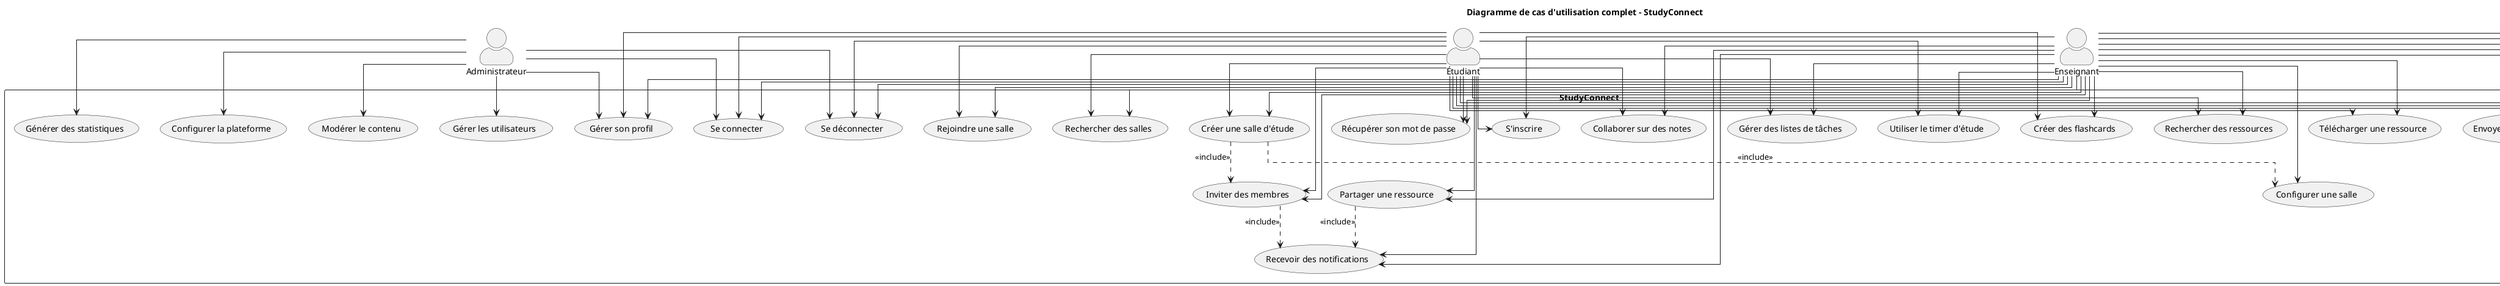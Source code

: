 @startuml annexes_uml_use_case_full
skinparam actorStyle awesome
skinparam handwritten false
skinparam shadowing false
skinparam packageStyle rectangle
skinparam linetype ortho
skinparam backgroundColor white

title Diagramme de cas d'utilisation complet - StudyConnect

actor "Étudiant" as Student
actor "Enseignant" as Teacher
actor "Administrateur" as Admin

rectangle StudyConnect {
  ' Gestion des utilisateurs
  usecase "S'inscrire" as UC1
  usecase "Se connecter" as UC2
  usecase "Gérer son profil" as UC3
  usecase "Récupérer son mot de passe" as UC4
  usecase "Se déconnecter" as UC5
  
  ' Gestion des salles d'étude
  usecase "Créer une salle d'étude" as UC6
  usecase "Configurer une salle" as UC7
  usecase "Rechercher des salles" as UC8
  usecase "Rejoindre une salle" as UC9
  usecase "Inviter des membres" as UC10
  usecase "Gérer les membres" as UC11
  
  ' Communication
  usecase "Envoyer des messages" as UC12
  usecase "Voir les membres actifs" as UC13
  usecase "Recevoir des notifications" as UC14
  usecase "Envoyer des messages privés" as UC15
  
  ' Ressources
  usecase "Partager une ressource" as UC16
  usecase "Télécharger une ressource" as UC17
  usecase "Organiser les ressources" as UC18
  usecase "Rechercher des ressources" as UC19
  
  ' Outils d'apprentissage
  usecase "Créer des flashcards" as UC20
  usecase "Utiliser le timer d'étude" as UC21
  usecase "Gérer des listes de tâches" as UC22
  usecase "Collaborer sur des notes" as UC23
  
  ' Administration
  usecase "Gérer les utilisateurs" as UC24
  usecase "Modérer le contenu" as UC25
  usecase "Configurer la plateforme" as UC26
  usecase "Générer des statistiques" as UC27
}

' Relations Étudiant
Student --> UC1
Student --> UC2
Student --> UC3
Student --> UC4
Student --> UC5
Student --> UC6
Student --> UC8
Student --> UC9
Student --> UC10
Student --> UC12
Student --> UC13
Student --> UC14
Student --> UC15
Student --> UC16
Student --> UC17
Student --> UC19
Student --> UC20
Student --> UC21
Student --> UC22
Student --> UC23

' Relations Enseignant
Teacher --> UC1
Teacher --> UC2
Teacher --> UC3
Teacher --> UC4
Teacher --> UC5
Teacher --> UC6
Teacher --> UC7
Teacher --> UC8
Teacher --> UC9
Teacher --> UC10
Teacher --> UC11
Teacher --> UC12
Teacher --> UC13
Teacher --> UC14
Teacher --> UC15
Teacher --> UC16
Teacher --> UC17
Teacher --> UC18
Teacher --> UC19
Teacher --> UC20
Teacher --> UC21
Teacher --> UC22
Teacher --> UC23

' Relations Admin
Admin --> UC2
Admin --> UC3
Admin --> UC5
Admin --> UC24
Admin --> UC25
Admin --> UC26
Admin --> UC27

' Relations d'extension et d'inclusion
UC6 ..> UC7 : <<include>>
UC6 ..> UC10 : <<include>>
UC10 ..> UC14 : <<include>>
UC16 ..> UC14 : <<include>>

@enduml 